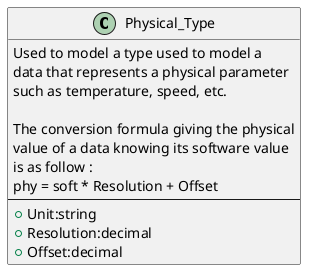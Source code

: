 @startuml

class Physical_Type
{
  Used to model a type used to model a
  data that represents a physical parameter
  such as temperature, speed, etc.

  The conversion formula giving the physical
  value of a data knowing its software value
  is as follow :
  phy = soft * Resolution + Offset
  --
  + Unit:string
  + Resolution:decimal
  + Offset:decimal
}

@enduml